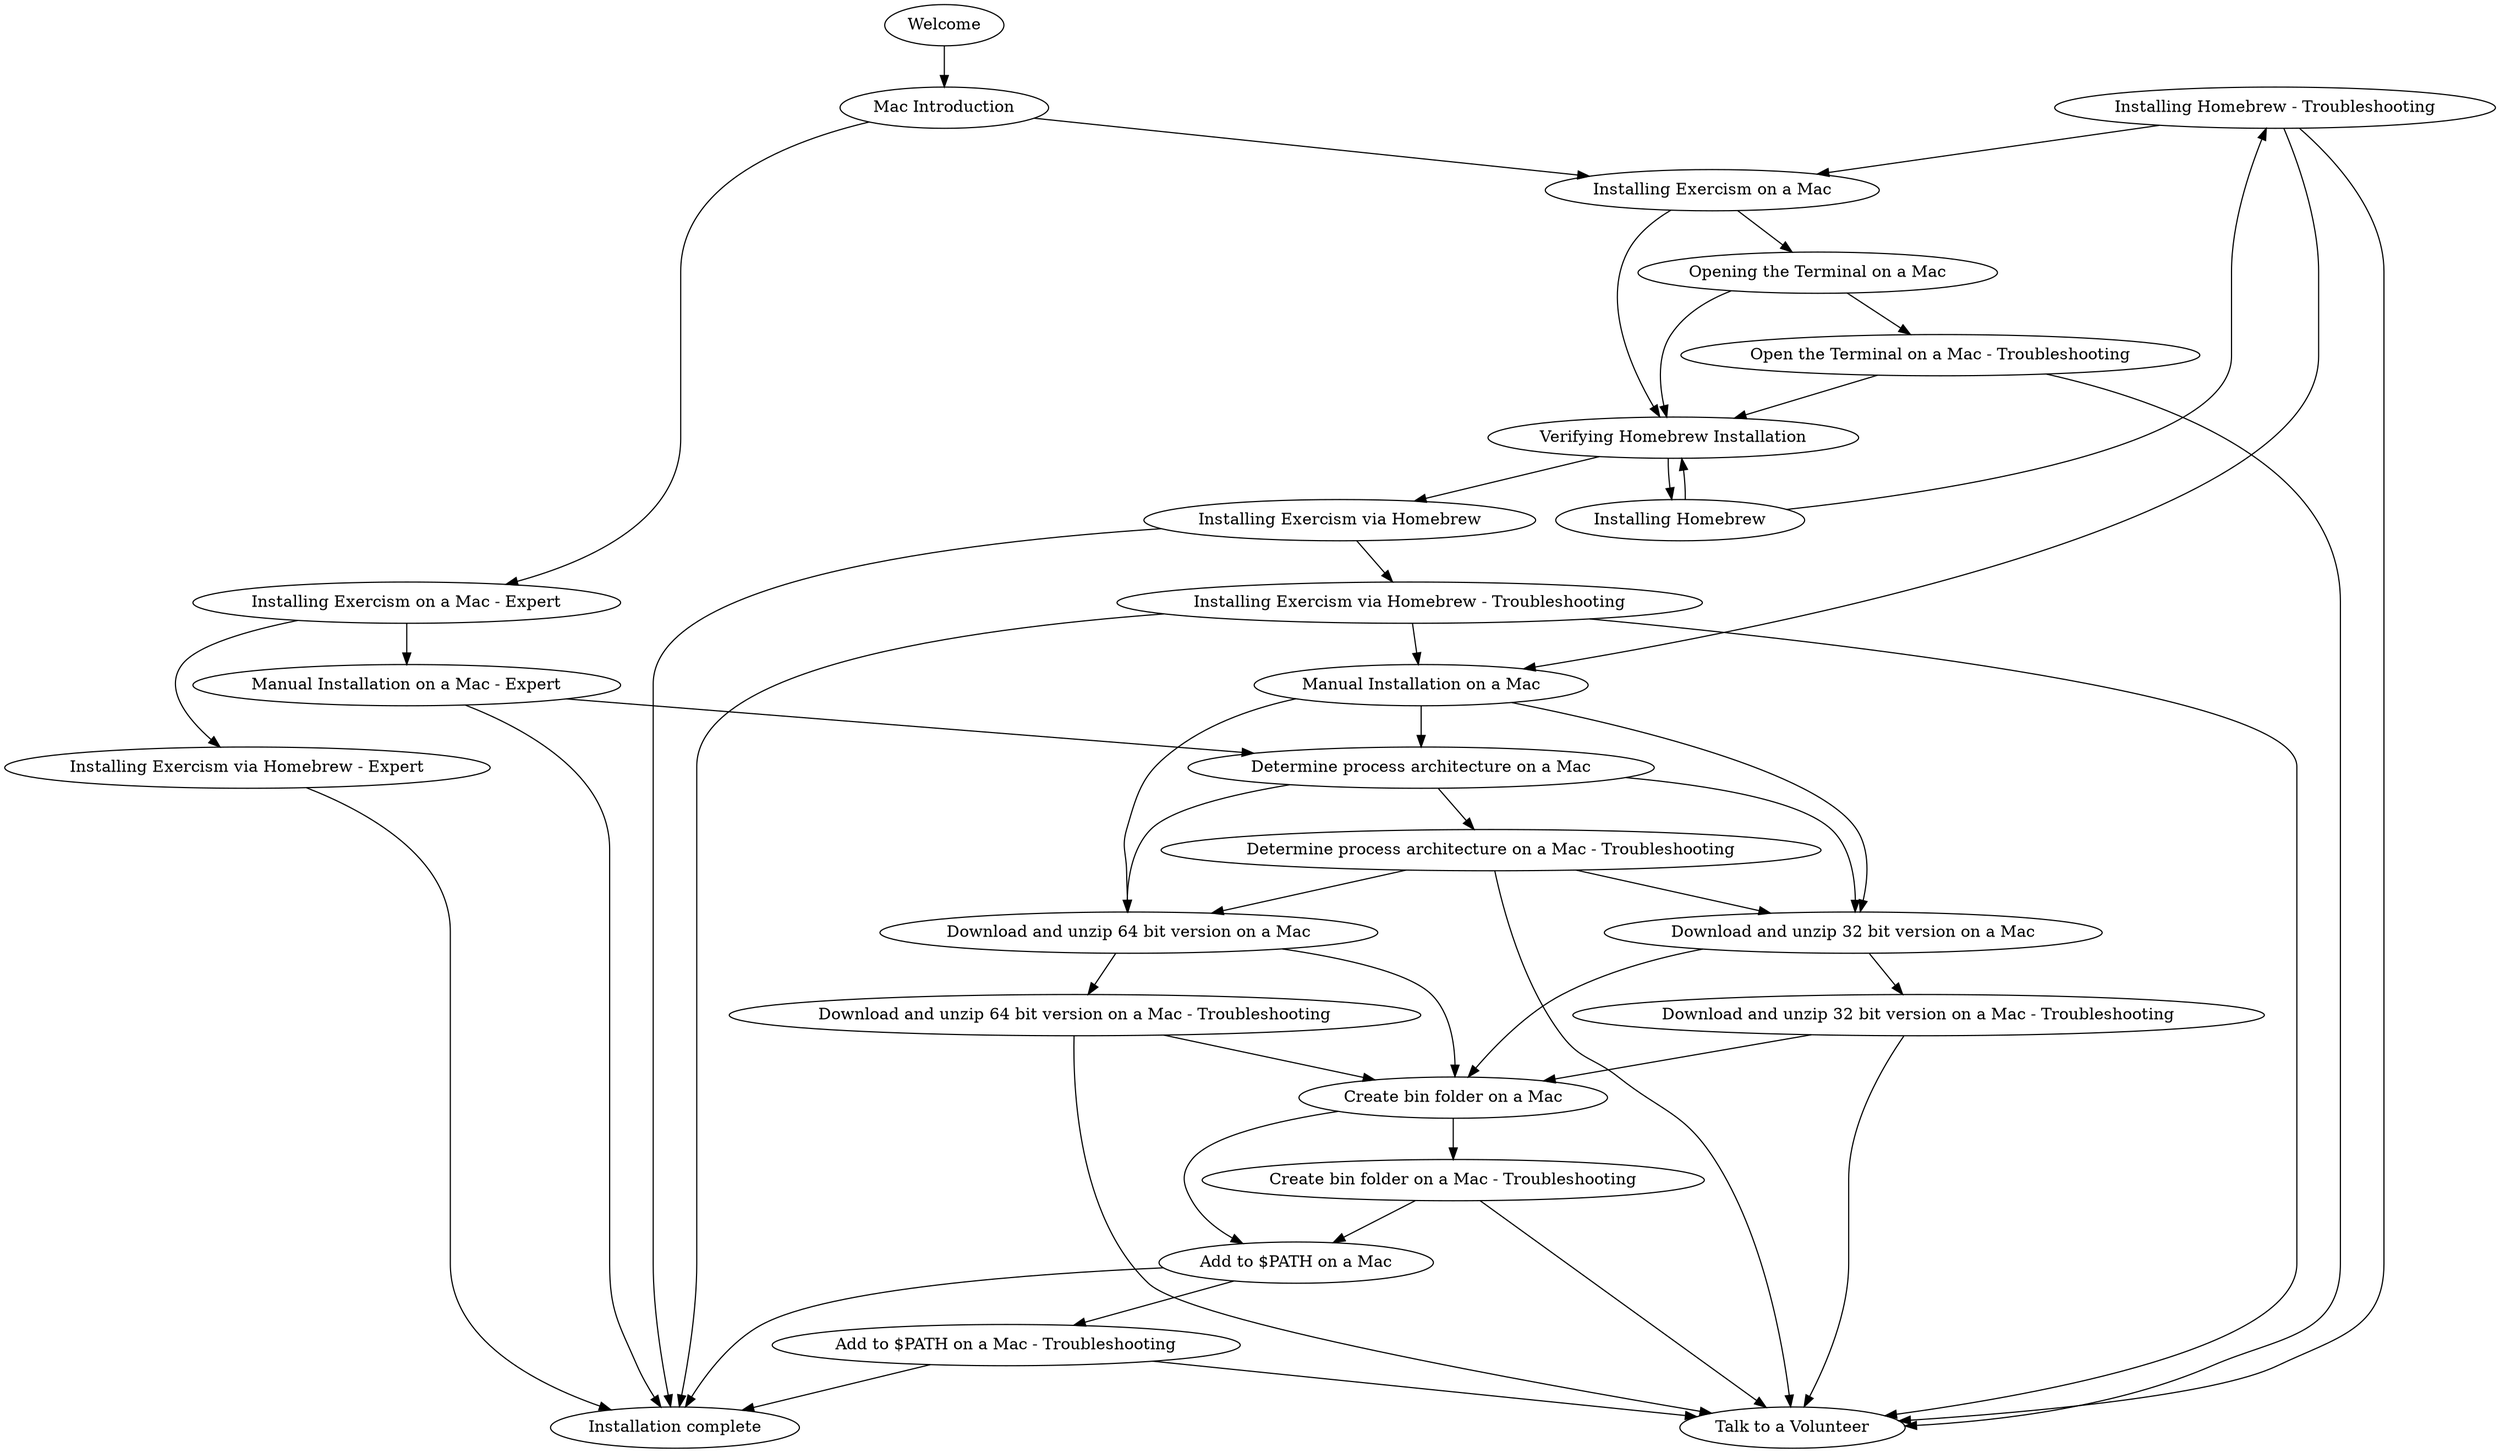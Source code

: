 digraph 
  {
    "Download and unzip 32 bit version on a Mac - Troubleshooting" -> "Create bin folder on a Mac";
    "Download and unzip 32 bit version on a Mac - Troubleshooting" -> "Talk to a Volunteer";
    "Installing Exercism on a Mac" -> "Verifying Homebrew Installation";
    "Installing Exercism on a Mac" -> "Opening the Terminal on a Mac";
    "Installing Homebrew" -> "Verifying Homebrew Installation";
    "Installing Homebrew" -> "Installing Homebrew - Troubleshooting";
    "Create bin folder on a Mac" -> "Add to $PATH on a Mac";
    "Create bin folder on a Mac" -> "Create bin folder on a Mac - Troubleshooting";
    "Open the Terminal on a Mac - Troubleshooting" -> "Verifying Homebrew Installation";
    "Open the Terminal on a Mac - Troubleshooting" -> "Talk to a Volunteer";
    "Verifying Homebrew Installation" -> "Installing Exercism via Homebrew";
    "Verifying Homebrew Installation" -> "Installing Homebrew";
    "Download and unzip 32 bit version on a Mac" -> "Create bin folder on a Mac";
    "Download and unzip 32 bit version on a Mac" -> "Download and unzip 32 bit version on a Mac - Troubleshooting";
    "Add to $PATH on a Mac - Troubleshooting" -> "Installation complete";
    "Add to $PATH on a Mac - Troubleshooting" -> "Talk to a Volunteer";
    "Installing Exercism via Homebrew - Troubleshooting" -> "Installation complete";
    "Installing Exercism via Homebrew - Troubleshooting" -> "Talk to a Volunteer";
    "Installing Exercism via Homebrew - Troubleshooting" -> "Manual Installation on a Mac";
    "Determine process architecture on a Mac" -> "Download and unzip 32 bit version on a Mac";
    "Determine process architecture on a Mac" -> "Download and unzip 64 bit version on a Mac";
    "Determine process architecture on a Mac" -> "Determine process architecture on a Mac - Troubleshooting";
    "Create bin folder on a Mac - Troubleshooting" -> "Add to $PATH on a Mac";
    "Create bin folder on a Mac - Troubleshooting" -> "Talk to a Volunteer";
    "Opening the Terminal on a Mac" -> "Verifying Homebrew Installation";
    "Opening the Terminal on a Mac" -> "Open the Terminal on a Mac - Troubleshooting";
    "Download and unzip 64 bit version on a Mac" -> "Create bin folder on a Mac";
    "Download and unzip 64 bit version on a Mac" -> "Download and unzip 64 bit version on a Mac - Troubleshooting";
    "Installing Homebrew - Troubleshooting" -> "Installing Exercism on a Mac";
    "Installing Homebrew - Troubleshooting" -> "Talk to a Volunteer";
    "Installing Homebrew - Troubleshooting" -> "Manual Installation on a Mac";
    "Installing Exercism via Homebrew" -> "Installation complete";
    "Installing Exercism via Homebrew" -> "Installing Exercism via Homebrew - Troubleshooting";
    "Determine process architecture on a Mac - Troubleshooting" -> "Download and unzip 32 bit version on a Mac";
    "Determine process architecture on a Mac - Troubleshooting" -> "Download and unzip 64 bit version on a Mac";
    "Determine process architecture on a Mac - Troubleshooting" -> "Talk to a Volunteer";
    "Mac Introduction" -> "Installing Exercism on a Mac - Expert";
    "Mac Introduction" -> "Installing Exercism on a Mac";
    "Add to $PATH on a Mac" -> "Installation complete";
    "Add to $PATH on a Mac" -> "Add to $PATH on a Mac - Troubleshooting";
    "Manual Installation on a Mac" -> "Download and unzip 32 bit version on a Mac";
    "Manual Installation on a Mac" -> "Download and unzip 64 bit version on a Mac";
    "Manual Installation on a Mac" -> "Determine process architecture on a Mac";
    "Installing Exercism on a Mac - Expert" -> "Installing Exercism via Homebrew - Expert";
    "Installing Exercism on a Mac - Expert" -> "Manual Installation on a Mac - Expert";
    "Installing Exercism via Homebrew - Expert" -> "Installation complete";
    "Manual Installation on a Mac - Expert" -> "Installation complete";
    "Manual Installation on a Mac - Expert" -> "Determine process architecture on a Mac";
    "Download and unzip 64 bit version on a Mac - Troubleshooting" -> "Create bin folder on a Mac";
    "Download and unzip 64 bit version on a Mac - Troubleshooting" -> "Talk to a Volunteer";
    "Welcome" -> "Mac Introduction";
  }
